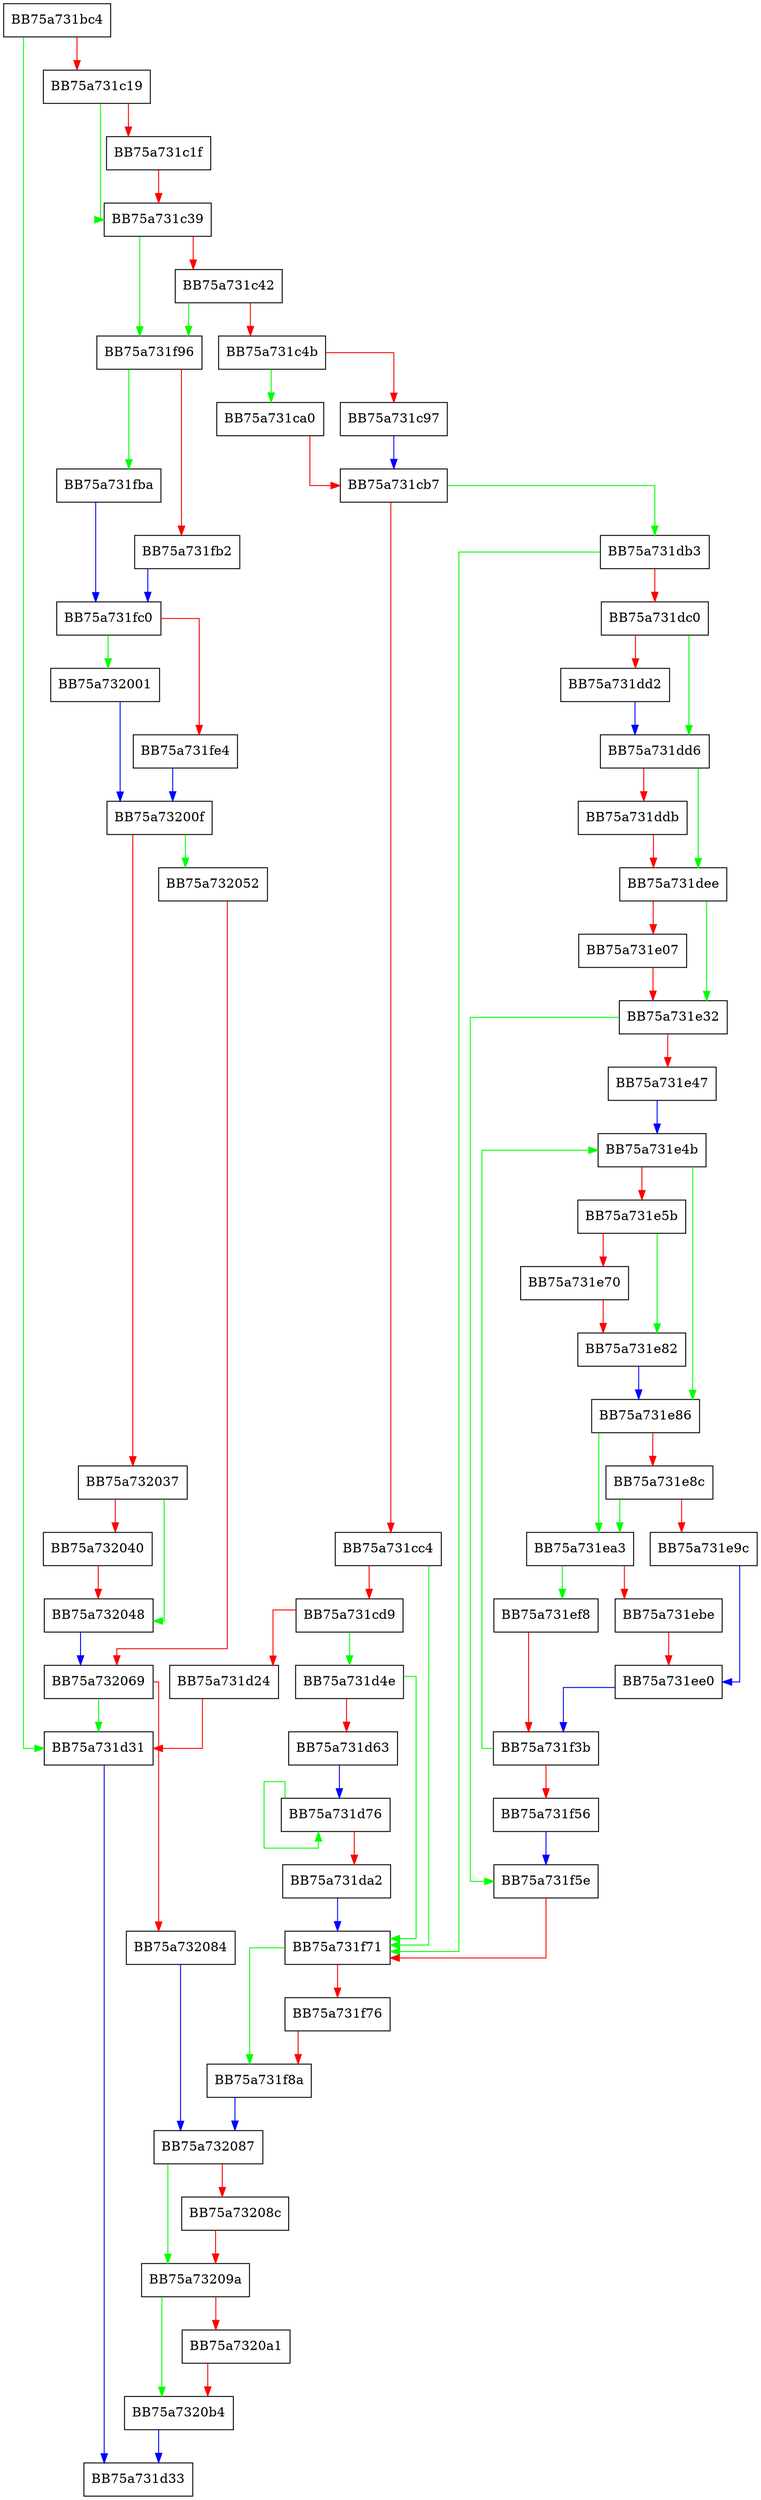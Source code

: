 digraph sqlite3CodeSubselect {
  node [shape="box"];
  graph [splines=ortho];
  BB75a731bc4 -> BB75a731d31 [color="green"];
  BB75a731bc4 -> BB75a731c19 [color="red"];
  BB75a731c19 -> BB75a731c39 [color="green"];
  BB75a731c19 -> BB75a731c1f [color="red"];
  BB75a731c1f -> BB75a731c39 [color="red"];
  BB75a731c39 -> BB75a731f96 [color="green"];
  BB75a731c39 -> BB75a731c42 [color="red"];
  BB75a731c42 -> BB75a731f96 [color="green"];
  BB75a731c42 -> BB75a731c4b [color="red"];
  BB75a731c4b -> BB75a731ca0 [color="green"];
  BB75a731c4b -> BB75a731c97 [color="red"];
  BB75a731c97 -> BB75a731cb7 [color="blue"];
  BB75a731ca0 -> BB75a731cb7 [color="red"];
  BB75a731cb7 -> BB75a731db3 [color="green"];
  BB75a731cb7 -> BB75a731cc4 [color="red"];
  BB75a731cc4 -> BB75a731f71 [color="green"];
  BB75a731cc4 -> BB75a731cd9 [color="red"];
  BB75a731cd9 -> BB75a731d4e [color="green"];
  BB75a731cd9 -> BB75a731d24 [color="red"];
  BB75a731d24 -> BB75a731d31 [color="red"];
  BB75a731d31 -> BB75a731d33 [color="blue"];
  BB75a731d4e -> BB75a731f71 [color="green"];
  BB75a731d4e -> BB75a731d63 [color="red"];
  BB75a731d63 -> BB75a731d76 [color="blue"];
  BB75a731d76 -> BB75a731d76 [color="green"];
  BB75a731d76 -> BB75a731da2 [color="red"];
  BB75a731da2 -> BB75a731f71 [color="blue"];
  BB75a731db3 -> BB75a731f71 [color="green"];
  BB75a731db3 -> BB75a731dc0 [color="red"];
  BB75a731dc0 -> BB75a731dd6 [color="green"];
  BB75a731dc0 -> BB75a731dd2 [color="red"];
  BB75a731dd2 -> BB75a731dd6 [color="blue"];
  BB75a731dd6 -> BB75a731dee [color="green"];
  BB75a731dd6 -> BB75a731ddb [color="red"];
  BB75a731ddb -> BB75a731dee [color="red"];
  BB75a731dee -> BB75a731e32 [color="green"];
  BB75a731dee -> BB75a731e07 [color="red"];
  BB75a731e07 -> BB75a731e32 [color="red"];
  BB75a731e32 -> BB75a731f5e [color="green"];
  BB75a731e32 -> BB75a731e47 [color="red"];
  BB75a731e47 -> BB75a731e4b [color="blue"];
  BB75a731e4b -> BB75a731e86 [color="green"];
  BB75a731e4b -> BB75a731e5b [color="red"];
  BB75a731e5b -> BB75a731e82 [color="green"];
  BB75a731e5b -> BB75a731e70 [color="red"];
  BB75a731e70 -> BB75a731e82 [color="red"];
  BB75a731e82 -> BB75a731e86 [color="blue"];
  BB75a731e86 -> BB75a731ea3 [color="green"];
  BB75a731e86 -> BB75a731e8c [color="red"];
  BB75a731e8c -> BB75a731ea3 [color="green"];
  BB75a731e8c -> BB75a731e9c [color="red"];
  BB75a731e9c -> BB75a731ee0 [color="blue"];
  BB75a731ea3 -> BB75a731ef8 [color="green"];
  BB75a731ea3 -> BB75a731ebe [color="red"];
  BB75a731ebe -> BB75a731ee0 [color="red"];
  BB75a731ee0 -> BB75a731f3b [color="blue"];
  BB75a731ef8 -> BB75a731f3b [color="red"];
  BB75a731f3b -> BB75a731e4b [color="green"];
  BB75a731f3b -> BB75a731f56 [color="red"];
  BB75a731f56 -> BB75a731f5e [color="blue"];
  BB75a731f5e -> BB75a731f71 [color="red"];
  BB75a731f71 -> BB75a731f8a [color="green"];
  BB75a731f71 -> BB75a731f76 [color="red"];
  BB75a731f76 -> BB75a731f8a [color="red"];
  BB75a731f8a -> BB75a732087 [color="blue"];
  BB75a731f96 -> BB75a731fba [color="green"];
  BB75a731f96 -> BB75a731fb2 [color="red"];
  BB75a731fb2 -> BB75a731fc0 [color="blue"];
  BB75a731fba -> BB75a731fc0 [color="blue"];
  BB75a731fc0 -> BB75a732001 [color="green"];
  BB75a731fc0 -> BB75a731fe4 [color="red"];
  BB75a731fe4 -> BB75a73200f [color="blue"];
  BB75a732001 -> BB75a73200f [color="blue"];
  BB75a73200f -> BB75a732052 [color="green"];
  BB75a73200f -> BB75a732037 [color="red"];
  BB75a732037 -> BB75a732048 [color="green"];
  BB75a732037 -> BB75a732040 [color="red"];
  BB75a732040 -> BB75a732048 [color="red"];
  BB75a732048 -> BB75a732069 [color="blue"];
  BB75a732052 -> BB75a732069 [color="red"];
  BB75a732069 -> BB75a731d31 [color="green"];
  BB75a732069 -> BB75a732084 [color="red"];
  BB75a732084 -> BB75a732087 [color="blue"];
  BB75a732087 -> BB75a73209a [color="green"];
  BB75a732087 -> BB75a73208c [color="red"];
  BB75a73208c -> BB75a73209a [color="red"];
  BB75a73209a -> BB75a7320b4 [color="green"];
  BB75a73209a -> BB75a7320a1 [color="red"];
  BB75a7320a1 -> BB75a7320b4 [color="red"];
  BB75a7320b4 -> BB75a731d33 [color="blue"];
}